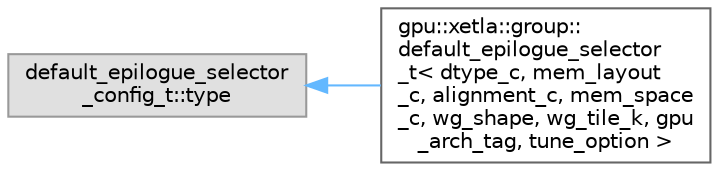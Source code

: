 digraph "Graphical Class Hierarchy"
{
 // LATEX_PDF_SIZE
  bgcolor="transparent";
  edge [fontname=Helvetica,fontsize=10,labelfontname=Helvetica,labelfontsize=10];
  node [fontname=Helvetica,fontsize=10,shape=box,height=0.2,width=0.4];
  rankdir="LR";
  Node0 [id="Node000000",label="default_epilogue_selector\l_config_t::type",height=0.2,width=0.4,color="grey60", fillcolor="#E0E0E0", style="filled",tooltip=" "];
  Node0 -> Node1 [id="edge1_Node000000_Node000001",dir="back",color="steelblue1",style="solid",tooltip=" "];
  Node1 [id="Node000001",label="gpu::xetla::group::\ldefault_epilogue_selector\l_t\< dtype_c, mem_layout\l_c, alignment_c, mem_space\l_c, wg_shape, wg_tile_k, gpu\l_arch_tag, tune_option \>",height=0.2,width=0.4,color="grey40", fillcolor="white", style="filled",URL="$structgpu_1_1xetla_1_1group_1_1default__epilogue__selector__t.html",tooltip=" "];
}
